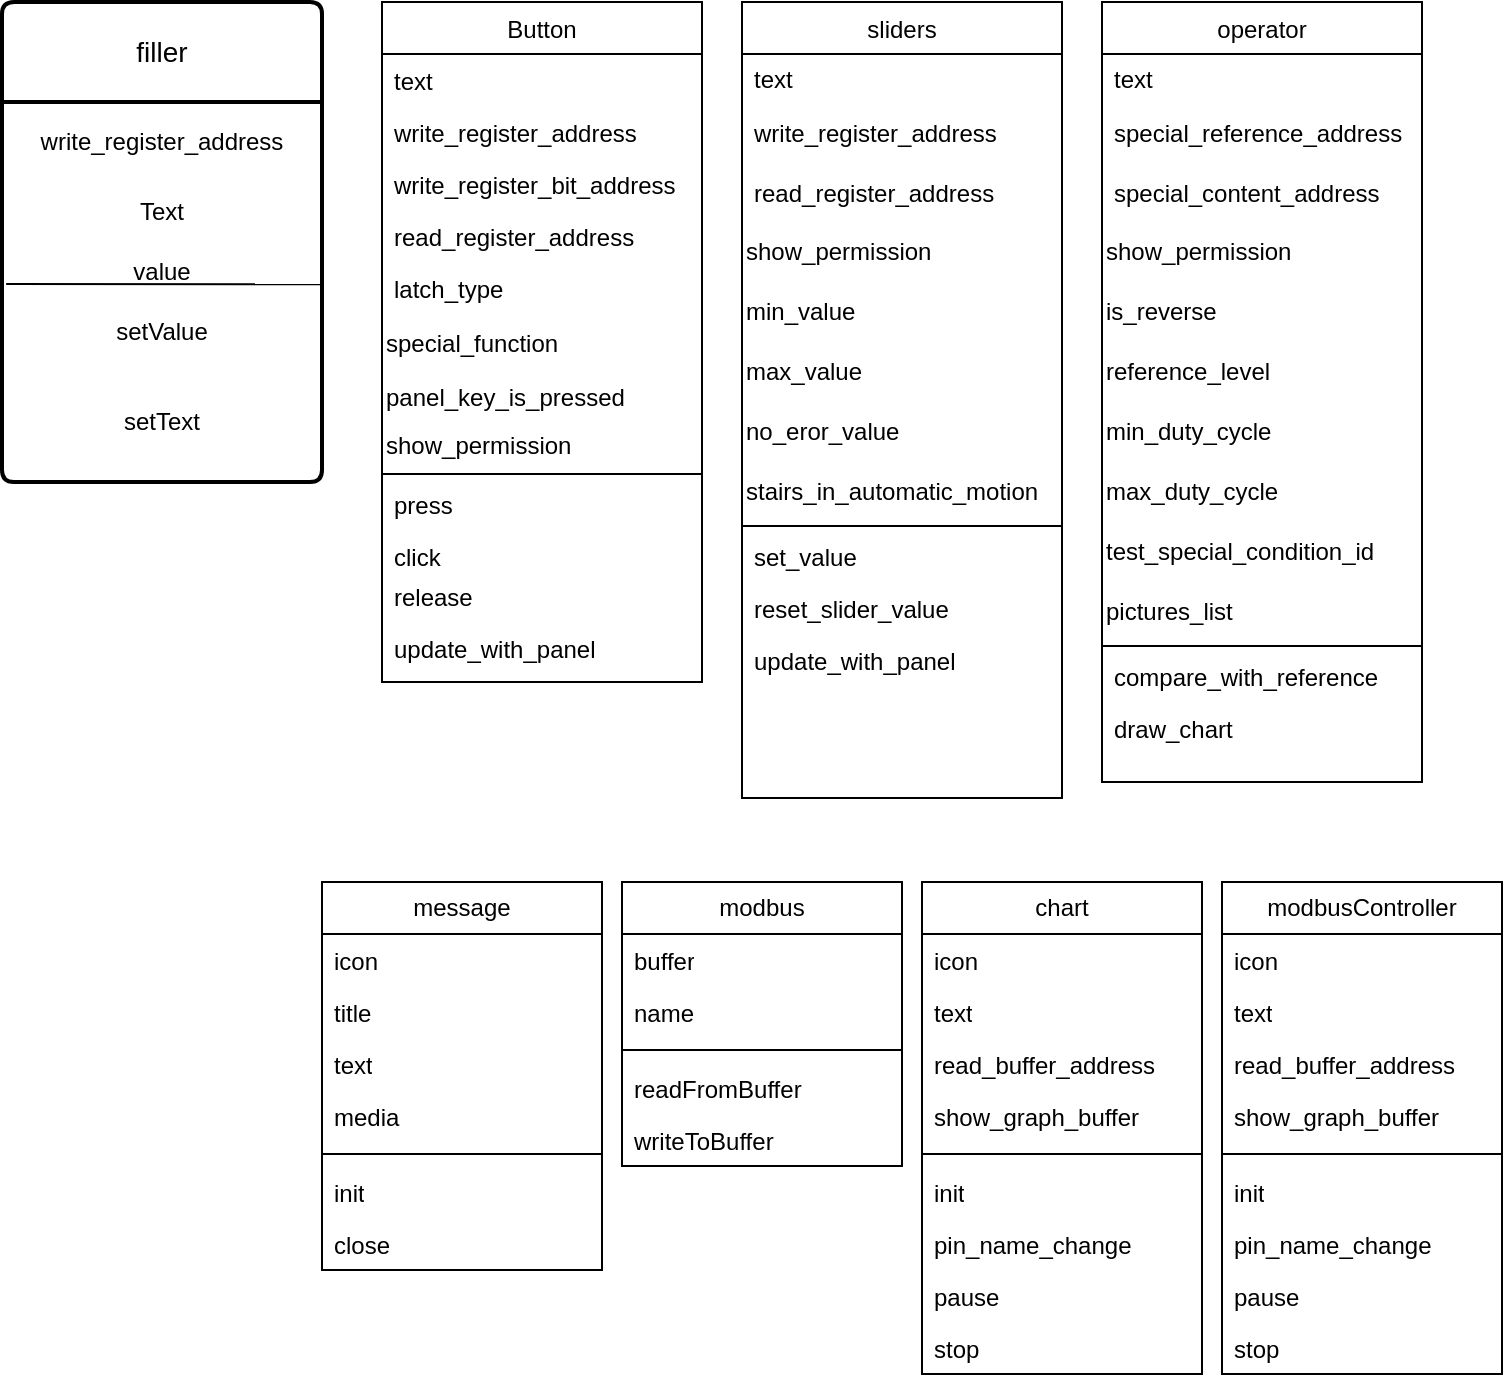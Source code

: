 <mxfile version="21.6.9" type="device">
  <diagram id="C5RBs43oDa-KdzZeNtuy" name="Page-1">
    <mxGraphModel dx="2261" dy="796" grid="1" gridSize="10" guides="1" tooltips="1" connect="1" arrows="1" fold="1" page="1" pageScale="1" pageWidth="827" pageHeight="1169" math="0" shadow="0">
      <root>
        <mxCell id="WIyWlLk6GJQsqaUBKTNV-0" />
        <mxCell id="WIyWlLk6GJQsqaUBKTNV-1" parent="WIyWlLk6GJQsqaUBKTNV-0" />
        <mxCell id="zkfFHV4jXpPFQw0GAbJ--17" value="Button" style="swimlane;fontStyle=0;align=center;verticalAlign=top;childLayout=stackLayout;horizontal=1;startSize=26;horizontalStack=0;resizeParent=1;resizeLast=0;collapsible=1;marginBottom=0;rounded=0;shadow=0;strokeWidth=1;" parent="WIyWlLk6GJQsqaUBKTNV-1" vertex="1">
          <mxGeometry x="-330" y="140" width="160" height="340" as="geometry">
            <mxRectangle x="550" y="140" width="160" height="26" as="alternateBounds" />
          </mxGeometry>
        </mxCell>
        <mxCell id="zkfFHV4jXpPFQw0GAbJ--18" value="text" style="text;align=left;verticalAlign=top;spacingLeft=4;spacingRight=4;overflow=hidden;rotatable=0;points=[[0,0.5],[1,0.5]];portConstraint=eastwest;" parent="zkfFHV4jXpPFQw0GAbJ--17" vertex="1">
          <mxGeometry y="26" width="160" height="26" as="geometry" />
        </mxCell>
        <mxCell id="zkfFHV4jXpPFQw0GAbJ--19" value="write_register_address" style="text;align=left;verticalAlign=top;spacingLeft=4;spacingRight=4;overflow=hidden;rotatable=0;points=[[0,0.5],[1,0.5]];portConstraint=eastwest;rounded=0;shadow=0;html=0;" parent="zkfFHV4jXpPFQw0GAbJ--17" vertex="1">
          <mxGeometry y="52" width="160" height="26" as="geometry" />
        </mxCell>
        <mxCell id="zkfFHV4jXpPFQw0GAbJ--20" value="write_register_bit_address" style="text;align=left;verticalAlign=top;spacingLeft=4;spacingRight=4;overflow=hidden;rotatable=0;points=[[0,0.5],[1,0.5]];portConstraint=eastwest;rounded=0;shadow=0;html=0;" parent="zkfFHV4jXpPFQw0GAbJ--17" vertex="1">
          <mxGeometry y="78" width="160" height="26" as="geometry" />
        </mxCell>
        <mxCell id="zkfFHV4jXpPFQw0GAbJ--21" value="read_register_address" style="text;align=left;verticalAlign=top;spacingLeft=4;spacingRight=4;overflow=hidden;rotatable=0;points=[[0,0.5],[1,0.5]];portConstraint=eastwest;rounded=0;shadow=0;html=0;" parent="zkfFHV4jXpPFQw0GAbJ--17" vertex="1">
          <mxGeometry y="104" width="160" height="26" as="geometry" />
        </mxCell>
        <mxCell id="zkfFHV4jXpPFQw0GAbJ--22" value="latch_type&#xa;" style="text;align=left;verticalAlign=top;spacingLeft=4;spacingRight=4;overflow=hidden;rotatable=0;points=[[0,0.5],[1,0.5]];portConstraint=eastwest;rounded=0;shadow=0;html=0;" parent="zkfFHV4jXpPFQw0GAbJ--17" vertex="1">
          <mxGeometry y="130" width="160" height="26" as="geometry" />
        </mxCell>
        <mxCell id="a3v-hka9407NI9ISx1qP-0" value="special_function" style="text;html=1;strokeColor=none;fillColor=none;align=left;verticalAlign=middle;whiteSpace=wrap;rounded=0;" parent="zkfFHV4jXpPFQw0GAbJ--17" vertex="1">
          <mxGeometry y="156" width="160" height="30" as="geometry" />
        </mxCell>
        <mxCell id="a3v-hka9407NI9ISx1qP-1" value="panel_key_is_pressed" style="text;html=1;strokeColor=none;fillColor=none;align=left;verticalAlign=middle;whiteSpace=wrap;rounded=0;" parent="zkfFHV4jXpPFQw0GAbJ--17" vertex="1">
          <mxGeometry y="186" width="160" height="24" as="geometry" />
        </mxCell>
        <mxCell id="a3v-hka9407NI9ISx1qP-20" value="show_permission" style="text;html=1;strokeColor=none;fillColor=none;align=left;verticalAlign=middle;whiteSpace=wrap;rounded=0;" parent="zkfFHV4jXpPFQw0GAbJ--17" vertex="1">
          <mxGeometry y="210" width="160" height="24" as="geometry" />
        </mxCell>
        <mxCell id="zkfFHV4jXpPFQw0GAbJ--23" value="" style="line;html=1;strokeWidth=1;align=left;verticalAlign=middle;spacingTop=-1;spacingLeft=3;spacingRight=3;rotatable=0;labelPosition=right;points=[];portConstraint=eastwest;" parent="zkfFHV4jXpPFQw0GAbJ--17" vertex="1">
          <mxGeometry y="234" width="160" height="4" as="geometry" />
        </mxCell>
        <mxCell id="zkfFHV4jXpPFQw0GAbJ--24" value="press" style="text;align=left;verticalAlign=top;spacingLeft=4;spacingRight=4;overflow=hidden;rotatable=0;points=[[0,0.5],[1,0.5]];portConstraint=eastwest;" parent="zkfFHV4jXpPFQw0GAbJ--17" vertex="1">
          <mxGeometry y="238" width="160" height="26" as="geometry" />
        </mxCell>
        <mxCell id="zkfFHV4jXpPFQw0GAbJ--25" value="click " style="text;align=left;verticalAlign=top;spacingLeft=4;spacingRight=4;overflow=hidden;rotatable=0;points=[[0,0.5],[1,0.5]];portConstraint=eastwest;" parent="zkfFHV4jXpPFQw0GAbJ--17" vertex="1">
          <mxGeometry y="264" width="160" height="20" as="geometry" />
        </mxCell>
        <mxCell id="a3v-hka9407NI9ISx1qP-2" value="release" style="text;align=left;verticalAlign=top;spacingLeft=4;spacingRight=4;overflow=hidden;rotatable=0;points=[[0,0.5],[1,0.5]];portConstraint=eastwest;" parent="zkfFHV4jXpPFQw0GAbJ--17" vertex="1">
          <mxGeometry y="284" width="160" height="26" as="geometry" />
        </mxCell>
        <mxCell id="a3v-hka9407NI9ISx1qP-27" value="update_with_panel" style="text;align=left;verticalAlign=top;spacingLeft=4;spacingRight=4;overflow=hidden;rotatable=0;points=[[0,0.5],[1,0.5]];portConstraint=eastwest;" parent="zkfFHV4jXpPFQw0GAbJ--17" vertex="1">
          <mxGeometry y="310" width="160" height="26" as="geometry" />
        </mxCell>
        <mxCell id="a3v-hka9407NI9ISx1qP-8" value="sliders" style="swimlane;fontStyle=0;align=center;verticalAlign=top;childLayout=stackLayout;horizontal=1;startSize=26;horizontalStack=0;resizeParent=1;resizeLast=0;collapsible=1;marginBottom=0;rounded=0;shadow=0;strokeWidth=1;" parent="WIyWlLk6GJQsqaUBKTNV-1" vertex="1">
          <mxGeometry x="-150" y="140" width="160" height="398" as="geometry">
            <mxRectangle x="550" y="140" width="160" height="26" as="alternateBounds" />
          </mxGeometry>
        </mxCell>
        <mxCell id="a3v-hka9407NI9ISx1qP-9" value="text" style="text;align=left;verticalAlign=middle;spacingLeft=4;spacingRight=4;overflow=hidden;rotatable=0;points=[[0,0.5],[1,0.5]];portConstraint=eastwest;" parent="a3v-hka9407NI9ISx1qP-8" vertex="1">
          <mxGeometry y="26" width="160" height="24" as="geometry" />
        </mxCell>
        <mxCell id="a3v-hka9407NI9ISx1qP-10" value="write_register_address" style="text;align=left;verticalAlign=middle;spacingLeft=4;spacingRight=4;overflow=hidden;rotatable=0;points=[[0,0.5],[1,0.5]];portConstraint=eastwest;rounded=0;shadow=0;html=0;" parent="a3v-hka9407NI9ISx1qP-8" vertex="1">
          <mxGeometry y="50" width="160" height="30" as="geometry" />
        </mxCell>
        <mxCell id="a3v-hka9407NI9ISx1qP-12" value="read_register_address" style="text;align=left;verticalAlign=middle;spacingLeft=4;spacingRight=4;overflow=hidden;rotatable=0;points=[[0,0.5],[1,0.5]];portConstraint=eastwest;rounded=0;shadow=0;html=0;" parent="a3v-hka9407NI9ISx1qP-8" vertex="1">
          <mxGeometry y="80" width="160" height="30" as="geometry" />
        </mxCell>
        <mxCell id="a3v-hka9407NI9ISx1qP-15" value="show_permission" style="text;html=1;strokeColor=none;fillColor=none;align=left;verticalAlign=middle;whiteSpace=wrap;rounded=0;" parent="a3v-hka9407NI9ISx1qP-8" vertex="1">
          <mxGeometry y="110" width="160" height="30" as="geometry" />
        </mxCell>
        <mxCell id="a3v-hka9407NI9ISx1qP-23" value="min_value" style="text;html=1;strokeColor=none;fillColor=none;align=left;verticalAlign=middle;whiteSpace=wrap;rounded=0;" parent="a3v-hka9407NI9ISx1qP-8" vertex="1">
          <mxGeometry y="140" width="160" height="30" as="geometry" />
        </mxCell>
        <mxCell id="a3v-hka9407NI9ISx1qP-24" value="max_value" style="text;html=1;strokeColor=none;fillColor=none;align=left;verticalAlign=middle;whiteSpace=wrap;rounded=0;" parent="a3v-hka9407NI9ISx1qP-8" vertex="1">
          <mxGeometry y="170" width="160" height="30" as="geometry" />
        </mxCell>
        <mxCell id="a3v-hka9407NI9ISx1qP-25" value="no_eror_value" style="text;html=1;strokeColor=none;fillColor=none;align=left;verticalAlign=middle;whiteSpace=wrap;rounded=0;" parent="a3v-hka9407NI9ISx1qP-8" vertex="1">
          <mxGeometry y="200" width="160" height="30" as="geometry" />
        </mxCell>
        <mxCell id="a3v-hka9407NI9ISx1qP-26" value="stairs_in_automatic_motion" style="text;html=1;strokeColor=none;fillColor=none;align=left;verticalAlign=middle;whiteSpace=wrap;rounded=0;" parent="a3v-hka9407NI9ISx1qP-8" vertex="1">
          <mxGeometry y="230" width="160" height="30" as="geometry" />
        </mxCell>
        <mxCell id="a3v-hka9407NI9ISx1qP-16" value="" style="line;html=1;strokeWidth=1;align=left;verticalAlign=middle;spacingTop=-1;spacingLeft=3;spacingRight=3;rotatable=0;labelPosition=right;points=[];portConstraint=eastwest;" parent="a3v-hka9407NI9ISx1qP-8" vertex="1">
          <mxGeometry y="260" width="160" height="4" as="geometry" />
        </mxCell>
        <mxCell id="a3v-hka9407NI9ISx1qP-28" value="set_value" style="text;align=left;verticalAlign=top;spacingLeft=4;spacingRight=4;overflow=hidden;rotatable=0;points=[[0,0.5],[1,0.5]];portConstraint=eastwest;" parent="a3v-hka9407NI9ISx1qP-8" vertex="1">
          <mxGeometry y="264" width="160" height="26" as="geometry" />
        </mxCell>
        <mxCell id="a3v-hka9407NI9ISx1qP-17" value="reset_slider_value" style="text;align=left;verticalAlign=top;spacingLeft=4;spacingRight=4;overflow=hidden;rotatable=0;points=[[0,0.5],[1,0.5]];portConstraint=eastwest;" parent="a3v-hka9407NI9ISx1qP-8" vertex="1">
          <mxGeometry y="290" width="160" height="26" as="geometry" />
        </mxCell>
        <mxCell id="a3v-hka9407NI9ISx1qP-29" value="update_with_panel" style="text;align=left;verticalAlign=top;spacingLeft=4;spacingRight=4;overflow=hidden;rotatable=0;points=[[0,0.5],[1,0.5]];portConstraint=eastwest;" parent="a3v-hka9407NI9ISx1qP-8" vertex="1">
          <mxGeometry y="316" width="160" height="26" as="geometry" />
        </mxCell>
        <mxCell id="a3v-hka9407NI9ISx1qP-30" value="operator" style="swimlane;fontStyle=0;align=center;verticalAlign=top;childLayout=stackLayout;horizontal=1;startSize=26;horizontalStack=0;resizeParent=1;resizeLast=0;collapsible=1;marginBottom=0;rounded=0;shadow=0;strokeWidth=1;" parent="WIyWlLk6GJQsqaUBKTNV-1" vertex="1">
          <mxGeometry x="30" y="140" width="160" height="390" as="geometry">
            <mxRectangle x="550" y="140" width="160" height="26" as="alternateBounds" />
          </mxGeometry>
        </mxCell>
        <mxCell id="a3v-hka9407NI9ISx1qP-31" value="text" style="text;align=left;verticalAlign=middle;spacingLeft=4;spacingRight=4;overflow=hidden;rotatable=0;points=[[0,0.5],[1,0.5]];portConstraint=eastwest;" parent="a3v-hka9407NI9ISx1qP-30" vertex="1">
          <mxGeometry y="26" width="160" height="24" as="geometry" />
        </mxCell>
        <mxCell id="a3v-hka9407NI9ISx1qP-32" value="special_reference_address" style="text;align=left;verticalAlign=middle;spacingLeft=4;spacingRight=4;overflow=hidden;rotatable=0;points=[[0,0.5],[1,0.5]];portConstraint=eastwest;rounded=0;shadow=0;html=0;" parent="a3v-hka9407NI9ISx1qP-30" vertex="1">
          <mxGeometry y="50" width="160" height="30" as="geometry" />
        </mxCell>
        <mxCell id="a3v-hka9407NI9ISx1qP-33" value="special_content_address" style="text;align=left;verticalAlign=middle;spacingLeft=4;spacingRight=4;overflow=hidden;rotatable=0;points=[[0,0.5],[1,0.5]];portConstraint=eastwest;rounded=0;shadow=0;html=0;" parent="a3v-hka9407NI9ISx1qP-30" vertex="1">
          <mxGeometry y="80" width="160" height="30" as="geometry" />
        </mxCell>
        <mxCell id="a3v-hka9407NI9ISx1qP-35" value="show_permission" style="text;html=1;strokeColor=none;fillColor=none;align=left;verticalAlign=middle;whiteSpace=wrap;rounded=0;" parent="a3v-hka9407NI9ISx1qP-30" vertex="1">
          <mxGeometry y="110" width="160" height="30" as="geometry" />
        </mxCell>
        <mxCell id="a3v-hka9407NI9ISx1qP-36" value="is_reverse" style="text;html=1;strokeColor=none;fillColor=none;align=left;verticalAlign=middle;whiteSpace=wrap;rounded=0;" parent="a3v-hka9407NI9ISx1qP-30" vertex="1">
          <mxGeometry y="140" width="160" height="30" as="geometry" />
        </mxCell>
        <mxCell id="a3v-hka9407NI9ISx1qP-37" value="reference_level" style="text;html=1;strokeColor=none;fillColor=none;align=left;verticalAlign=middle;whiteSpace=wrap;rounded=0;" parent="a3v-hka9407NI9ISx1qP-30" vertex="1">
          <mxGeometry y="170" width="160" height="30" as="geometry" />
        </mxCell>
        <mxCell id="a3v-hka9407NI9ISx1qP-38" value="min_duty_cycle" style="text;html=1;strokeColor=none;fillColor=none;align=left;verticalAlign=middle;whiteSpace=wrap;rounded=0;" parent="a3v-hka9407NI9ISx1qP-30" vertex="1">
          <mxGeometry y="200" width="160" height="30" as="geometry" />
        </mxCell>
        <mxCell id="a3v-hka9407NI9ISx1qP-39" value="max_duty_cycle" style="text;html=1;strokeColor=none;fillColor=none;align=left;verticalAlign=middle;whiteSpace=wrap;rounded=0;" parent="a3v-hka9407NI9ISx1qP-30" vertex="1">
          <mxGeometry y="230" width="160" height="30" as="geometry" />
        </mxCell>
        <mxCell id="a3v-hka9407NI9ISx1qP-34" value="test_special_condition_id" style="text;html=1;strokeColor=none;fillColor=none;align=left;verticalAlign=middle;whiteSpace=wrap;rounded=0;" parent="a3v-hka9407NI9ISx1qP-30" vertex="1">
          <mxGeometry y="260" width="160" height="30" as="geometry" />
        </mxCell>
        <mxCell id="a3v-hka9407NI9ISx1qP-44" value="pictures_list" style="text;html=1;strokeColor=none;fillColor=none;align=left;verticalAlign=middle;whiteSpace=wrap;rounded=0;" parent="a3v-hka9407NI9ISx1qP-30" vertex="1">
          <mxGeometry y="290" width="160" height="30" as="geometry" />
        </mxCell>
        <mxCell id="a3v-hka9407NI9ISx1qP-40" value="" style="line;html=1;strokeWidth=1;align=left;verticalAlign=middle;spacingTop=-1;spacingLeft=3;spacingRight=3;rotatable=0;labelPosition=right;points=[];portConstraint=eastwest;" parent="a3v-hka9407NI9ISx1qP-30" vertex="1">
          <mxGeometry y="320" width="160" height="4" as="geometry" />
        </mxCell>
        <mxCell id="a3v-hka9407NI9ISx1qP-41" value="compare_with_reference" style="text;align=left;verticalAlign=top;spacingLeft=4;spacingRight=4;overflow=hidden;rotatable=0;points=[[0,0.5],[1,0.5]];portConstraint=eastwest;" parent="a3v-hka9407NI9ISx1qP-30" vertex="1">
          <mxGeometry y="324" width="160" height="26" as="geometry" />
        </mxCell>
        <mxCell id="a3v-hka9407NI9ISx1qP-42" value="draw_chart" style="text;align=left;verticalAlign=top;spacingLeft=4;spacingRight=4;overflow=hidden;rotatable=0;points=[[0,0.5],[1,0.5]];portConstraint=eastwest;" parent="a3v-hka9407NI9ISx1qP-30" vertex="1">
          <mxGeometry y="350" width="160" height="26" as="geometry" />
        </mxCell>
        <mxCell id="a3v-hka9407NI9ISx1qP-46" value="modbus" style="swimlane;fontStyle=0;childLayout=stackLayout;horizontal=1;startSize=26;fillColor=none;horizontalStack=0;resizeParent=1;resizeParentMax=0;resizeLast=0;collapsible=1;marginBottom=0;whiteSpace=wrap;html=1;" parent="WIyWlLk6GJQsqaUBKTNV-1" vertex="1">
          <mxGeometry x="-210" y="580" width="140" height="142" as="geometry" />
        </mxCell>
        <mxCell id="a3v-hka9407NI9ISx1qP-47" value="buffer" style="text;strokeColor=none;fillColor=none;align=left;verticalAlign=top;spacingLeft=4;spacingRight=4;overflow=hidden;rotatable=0;points=[[0,0.5],[1,0.5]];portConstraint=eastwest;whiteSpace=wrap;html=1;" parent="a3v-hka9407NI9ISx1qP-46" vertex="1">
          <mxGeometry y="26" width="140" height="26" as="geometry" />
        </mxCell>
        <mxCell id="a3v-hka9407NI9ISx1qP-48" value="name" style="text;strokeColor=none;fillColor=none;align=left;verticalAlign=top;spacingLeft=4;spacingRight=4;overflow=hidden;rotatable=0;points=[[0,0.5],[1,0.5]];portConstraint=eastwest;whiteSpace=wrap;html=1;" parent="a3v-hka9407NI9ISx1qP-46" vertex="1">
          <mxGeometry y="52" width="140" height="26" as="geometry" />
        </mxCell>
        <mxCell id="a3v-hka9407NI9ISx1qP-50" value="" style="line;strokeWidth=1;fillColor=none;align=left;verticalAlign=middle;spacingTop=-1;spacingLeft=3;spacingRight=3;rotatable=0;labelPosition=right;points=[];portConstraint=eastwest;strokeColor=inherit;" parent="a3v-hka9407NI9ISx1qP-46" vertex="1">
          <mxGeometry y="78" width="140" height="12" as="geometry" />
        </mxCell>
        <mxCell id="a3v-hka9407NI9ISx1qP-54" value="readFromBuffer" style="text;strokeColor=none;fillColor=none;align=left;verticalAlign=top;spacingLeft=4;spacingRight=4;overflow=hidden;rotatable=0;points=[[0,0.5],[1,0.5]];portConstraint=eastwest;whiteSpace=wrap;html=1;" parent="a3v-hka9407NI9ISx1qP-46" vertex="1">
          <mxGeometry y="90" width="140" height="26" as="geometry" />
        </mxCell>
        <mxCell id="a3v-hka9407NI9ISx1qP-52" value="writeToBuffer" style="text;strokeColor=none;fillColor=none;align=left;verticalAlign=top;spacingLeft=4;spacingRight=4;overflow=hidden;rotatable=0;points=[[0,0.5],[1,0.5]];portConstraint=eastwest;whiteSpace=wrap;html=1;" parent="a3v-hka9407NI9ISx1qP-46" vertex="1">
          <mxGeometry y="116" width="140" height="26" as="geometry" />
        </mxCell>
        <mxCell id="a3v-hka9407NI9ISx1qP-55" value="chart" style="swimlane;fontStyle=0;childLayout=stackLayout;horizontal=1;startSize=26;fillColor=none;horizontalStack=0;resizeParent=1;resizeParentMax=0;resizeLast=0;collapsible=1;marginBottom=0;whiteSpace=wrap;html=1;" parent="WIyWlLk6GJQsqaUBKTNV-1" vertex="1">
          <mxGeometry x="-60" y="580" width="140" height="246" as="geometry" />
        </mxCell>
        <mxCell id="a3v-hka9407NI9ISx1qP-56" value="icon" style="text;strokeColor=none;fillColor=none;align=left;verticalAlign=top;spacingLeft=4;spacingRight=4;overflow=hidden;rotatable=0;points=[[0,0.5],[1,0.5]];portConstraint=eastwest;whiteSpace=wrap;html=1;" parent="a3v-hka9407NI9ISx1qP-55" vertex="1">
          <mxGeometry y="26" width="140" height="26" as="geometry" />
        </mxCell>
        <mxCell id="a3v-hka9407NI9ISx1qP-57" value="text" style="text;strokeColor=none;fillColor=none;align=left;verticalAlign=top;spacingLeft=4;spacingRight=4;overflow=hidden;rotatable=0;points=[[0,0.5],[1,0.5]];portConstraint=eastwest;whiteSpace=wrap;html=1;" parent="a3v-hka9407NI9ISx1qP-55" vertex="1">
          <mxGeometry y="52" width="140" height="26" as="geometry" />
        </mxCell>
        <mxCell id="a3v-hka9407NI9ISx1qP-61" value="read_buffer_address" style="text;strokeColor=none;fillColor=none;align=left;verticalAlign=top;spacingLeft=4;spacingRight=4;overflow=hidden;rotatable=0;points=[[0,0.5],[1,0.5]];portConstraint=eastwest;whiteSpace=wrap;html=1;" parent="a3v-hka9407NI9ISx1qP-55" vertex="1">
          <mxGeometry y="78" width="140" height="26" as="geometry" />
        </mxCell>
        <mxCell id="a3v-hka9407NI9ISx1qP-62" value="show_graph_buffer" style="text;strokeColor=none;fillColor=none;align=left;verticalAlign=top;spacingLeft=4;spacingRight=4;overflow=hidden;rotatable=0;points=[[0,0.5],[1,0.5]];portConstraint=eastwest;whiteSpace=wrap;html=1;" parent="a3v-hka9407NI9ISx1qP-55" vertex="1">
          <mxGeometry y="104" width="140" height="26" as="geometry" />
        </mxCell>
        <mxCell id="a3v-hka9407NI9ISx1qP-58" value="" style="line;strokeWidth=1;fillColor=none;align=left;verticalAlign=middle;spacingTop=-1;spacingLeft=3;spacingRight=3;rotatable=0;labelPosition=right;points=[];portConstraint=eastwest;strokeColor=inherit;" parent="a3v-hka9407NI9ISx1qP-55" vertex="1">
          <mxGeometry y="130" width="140" height="12" as="geometry" />
        </mxCell>
        <mxCell id="a3v-hka9407NI9ISx1qP-59" value="init" style="text;strokeColor=none;fillColor=none;align=left;verticalAlign=top;spacingLeft=4;spacingRight=4;overflow=hidden;rotatable=0;points=[[0,0.5],[1,0.5]];portConstraint=eastwest;whiteSpace=wrap;html=1;" parent="a3v-hka9407NI9ISx1qP-55" vertex="1">
          <mxGeometry y="142" width="140" height="26" as="geometry" />
        </mxCell>
        <mxCell id="a3v-hka9407NI9ISx1qP-60" value="pin_name_change" style="text;strokeColor=none;fillColor=none;align=left;verticalAlign=top;spacingLeft=4;spacingRight=4;overflow=hidden;rotatable=0;points=[[0,0.5],[1,0.5]];portConstraint=eastwest;whiteSpace=wrap;html=1;" parent="a3v-hka9407NI9ISx1qP-55" vertex="1">
          <mxGeometry y="168" width="140" height="26" as="geometry" />
        </mxCell>
        <mxCell id="a3v-hka9407NI9ISx1qP-63" value="pause" style="text;strokeColor=none;fillColor=none;align=left;verticalAlign=top;spacingLeft=4;spacingRight=4;overflow=hidden;rotatable=0;points=[[0,0.5],[1,0.5]];portConstraint=eastwest;whiteSpace=wrap;html=1;" parent="a3v-hka9407NI9ISx1qP-55" vertex="1">
          <mxGeometry y="194" width="140" height="26" as="geometry" />
        </mxCell>
        <mxCell id="a3v-hka9407NI9ISx1qP-64" value="stop" style="text;strokeColor=none;fillColor=none;align=left;verticalAlign=top;spacingLeft=4;spacingRight=4;overflow=hidden;rotatable=0;points=[[0,0.5],[1,0.5]];portConstraint=eastwest;whiteSpace=wrap;html=1;" parent="a3v-hka9407NI9ISx1qP-55" vertex="1">
          <mxGeometry y="220" width="140" height="26" as="geometry" />
        </mxCell>
        <mxCell id="a3v-hka9407NI9ISx1qP-65" value="message" style="swimlane;fontStyle=0;childLayout=stackLayout;horizontal=1;startSize=26;fillColor=none;horizontalStack=0;resizeParent=1;resizeParentMax=0;resizeLast=0;collapsible=1;marginBottom=0;whiteSpace=wrap;html=1;" parent="WIyWlLk6GJQsqaUBKTNV-1" vertex="1">
          <mxGeometry x="-360" y="580" width="140" height="194" as="geometry" />
        </mxCell>
        <mxCell id="a3v-hka9407NI9ISx1qP-66" value="icon" style="text;strokeColor=none;fillColor=none;align=left;verticalAlign=top;spacingLeft=4;spacingRight=4;overflow=hidden;rotatable=0;points=[[0,0.5],[1,0.5]];portConstraint=eastwest;whiteSpace=wrap;html=1;" parent="a3v-hka9407NI9ISx1qP-65" vertex="1">
          <mxGeometry y="26" width="140" height="26" as="geometry" />
        </mxCell>
        <mxCell id="a3v-hka9407NI9ISx1qP-67" value="title" style="text;strokeColor=none;fillColor=none;align=left;verticalAlign=top;spacingLeft=4;spacingRight=4;overflow=hidden;rotatable=0;points=[[0,0.5],[1,0.5]];portConstraint=eastwest;whiteSpace=wrap;html=1;" parent="a3v-hka9407NI9ISx1qP-65" vertex="1">
          <mxGeometry y="52" width="140" height="26" as="geometry" />
        </mxCell>
        <mxCell id="a3v-hka9407NI9ISx1qP-72" value="text" style="text;strokeColor=none;fillColor=none;align=left;verticalAlign=top;spacingLeft=4;spacingRight=4;overflow=hidden;rotatable=0;points=[[0,0.5],[1,0.5]];portConstraint=eastwest;whiteSpace=wrap;html=1;" parent="a3v-hka9407NI9ISx1qP-65" vertex="1">
          <mxGeometry y="78" width="140" height="26" as="geometry" />
        </mxCell>
        <mxCell id="a3v-hka9407NI9ISx1qP-73" value="media" style="text;strokeColor=none;fillColor=none;align=left;verticalAlign=top;spacingLeft=4;spacingRight=4;overflow=hidden;rotatable=0;points=[[0,0.5],[1,0.5]];portConstraint=eastwest;whiteSpace=wrap;html=1;" parent="a3v-hka9407NI9ISx1qP-65" vertex="1">
          <mxGeometry y="104" width="140" height="26" as="geometry" />
        </mxCell>
        <mxCell id="a3v-hka9407NI9ISx1qP-68" value="" style="line;strokeWidth=1;fillColor=none;align=left;verticalAlign=middle;spacingTop=-1;spacingLeft=3;spacingRight=3;rotatable=0;labelPosition=right;points=[];portConstraint=eastwest;strokeColor=inherit;" parent="a3v-hka9407NI9ISx1qP-65" vertex="1">
          <mxGeometry y="130" width="140" height="12" as="geometry" />
        </mxCell>
        <mxCell id="a3v-hka9407NI9ISx1qP-70" value="init" style="text;strokeColor=none;fillColor=none;align=left;verticalAlign=top;spacingLeft=4;spacingRight=4;overflow=hidden;rotatable=0;points=[[0,0.5],[1,0.5]];portConstraint=eastwest;whiteSpace=wrap;html=1;" parent="a3v-hka9407NI9ISx1qP-65" vertex="1">
          <mxGeometry y="142" width="140" height="26" as="geometry" />
        </mxCell>
        <mxCell id="a3v-hka9407NI9ISx1qP-69" value="close" style="text;strokeColor=none;fillColor=none;align=left;verticalAlign=top;spacingLeft=4;spacingRight=4;overflow=hidden;rotatable=0;points=[[0,0.5],[1,0.5]];portConstraint=eastwest;whiteSpace=wrap;html=1;" parent="a3v-hka9407NI9ISx1qP-65" vertex="1">
          <mxGeometry y="168" width="140" height="26" as="geometry" />
        </mxCell>
        <mxCell id="a3v-hka9407NI9ISx1qP-74" value="modbusController" style="swimlane;fontStyle=0;childLayout=stackLayout;horizontal=1;startSize=26;fillColor=none;horizontalStack=0;resizeParent=1;resizeParentMax=0;resizeLast=0;collapsible=1;marginBottom=0;whiteSpace=wrap;html=1;" parent="WIyWlLk6GJQsqaUBKTNV-1" vertex="1">
          <mxGeometry x="90" y="580" width="140" height="246" as="geometry" />
        </mxCell>
        <mxCell id="a3v-hka9407NI9ISx1qP-75" value="icon" style="text;strokeColor=none;fillColor=none;align=left;verticalAlign=top;spacingLeft=4;spacingRight=4;overflow=hidden;rotatable=0;points=[[0,0.5],[1,0.5]];portConstraint=eastwest;whiteSpace=wrap;html=1;" parent="a3v-hka9407NI9ISx1qP-74" vertex="1">
          <mxGeometry y="26" width="140" height="26" as="geometry" />
        </mxCell>
        <mxCell id="a3v-hka9407NI9ISx1qP-76" value="text" style="text;strokeColor=none;fillColor=none;align=left;verticalAlign=top;spacingLeft=4;spacingRight=4;overflow=hidden;rotatable=0;points=[[0,0.5],[1,0.5]];portConstraint=eastwest;whiteSpace=wrap;html=1;" parent="a3v-hka9407NI9ISx1qP-74" vertex="1">
          <mxGeometry y="52" width="140" height="26" as="geometry" />
        </mxCell>
        <mxCell id="a3v-hka9407NI9ISx1qP-77" value="read_buffer_address" style="text;strokeColor=none;fillColor=none;align=left;verticalAlign=top;spacingLeft=4;spacingRight=4;overflow=hidden;rotatable=0;points=[[0,0.5],[1,0.5]];portConstraint=eastwest;whiteSpace=wrap;html=1;" parent="a3v-hka9407NI9ISx1qP-74" vertex="1">
          <mxGeometry y="78" width="140" height="26" as="geometry" />
        </mxCell>
        <mxCell id="a3v-hka9407NI9ISx1qP-78" value="show_graph_buffer" style="text;strokeColor=none;fillColor=none;align=left;verticalAlign=top;spacingLeft=4;spacingRight=4;overflow=hidden;rotatable=0;points=[[0,0.5],[1,0.5]];portConstraint=eastwest;whiteSpace=wrap;html=1;" parent="a3v-hka9407NI9ISx1qP-74" vertex="1">
          <mxGeometry y="104" width="140" height="26" as="geometry" />
        </mxCell>
        <mxCell id="a3v-hka9407NI9ISx1qP-79" value="" style="line;strokeWidth=1;fillColor=none;align=left;verticalAlign=middle;spacingTop=-1;spacingLeft=3;spacingRight=3;rotatable=0;labelPosition=right;points=[];portConstraint=eastwest;strokeColor=inherit;" parent="a3v-hka9407NI9ISx1qP-74" vertex="1">
          <mxGeometry y="130" width="140" height="12" as="geometry" />
        </mxCell>
        <mxCell id="a3v-hka9407NI9ISx1qP-80" value="init" style="text;strokeColor=none;fillColor=none;align=left;verticalAlign=top;spacingLeft=4;spacingRight=4;overflow=hidden;rotatable=0;points=[[0,0.5],[1,0.5]];portConstraint=eastwest;whiteSpace=wrap;html=1;" parent="a3v-hka9407NI9ISx1qP-74" vertex="1">
          <mxGeometry y="142" width="140" height="26" as="geometry" />
        </mxCell>
        <mxCell id="a3v-hka9407NI9ISx1qP-81" value="pin_name_change" style="text;strokeColor=none;fillColor=none;align=left;verticalAlign=top;spacingLeft=4;spacingRight=4;overflow=hidden;rotatable=0;points=[[0,0.5],[1,0.5]];portConstraint=eastwest;whiteSpace=wrap;html=1;" parent="a3v-hka9407NI9ISx1qP-74" vertex="1">
          <mxGeometry y="168" width="140" height="26" as="geometry" />
        </mxCell>
        <mxCell id="a3v-hka9407NI9ISx1qP-82" value="pause" style="text;strokeColor=none;fillColor=none;align=left;verticalAlign=top;spacingLeft=4;spacingRight=4;overflow=hidden;rotatable=0;points=[[0,0.5],[1,0.5]];portConstraint=eastwest;whiteSpace=wrap;html=1;" parent="a3v-hka9407NI9ISx1qP-74" vertex="1">
          <mxGeometry y="194" width="140" height="26" as="geometry" />
        </mxCell>
        <mxCell id="a3v-hka9407NI9ISx1qP-83" value="stop" style="text;strokeColor=none;fillColor=none;align=left;verticalAlign=top;spacingLeft=4;spacingRight=4;overflow=hidden;rotatable=0;points=[[0,0.5],[1,0.5]];portConstraint=eastwest;whiteSpace=wrap;html=1;" parent="a3v-hka9407NI9ISx1qP-74" vertex="1">
          <mxGeometry y="220" width="140" height="26" as="geometry" />
        </mxCell>
        <mxCell id="LJjOVvICFDshFBMnQA2m-0" value="filler" style="swimlane;childLayout=stackLayout;horizontal=1;startSize=50;horizontalStack=0;rounded=1;fontSize=14;fontStyle=0;strokeWidth=2;resizeParent=0;resizeLast=1;shadow=0;dashed=0;align=center;arcSize=4;whiteSpace=wrap;html=1;" vertex="1" parent="WIyWlLk6GJQsqaUBKTNV-1">
          <mxGeometry x="-520" y="140" width="160" height="240" as="geometry" />
        </mxCell>
        <mxCell id="LJjOVvICFDshFBMnQA2m-2" value="write_register_address" style="text;html=1;strokeColor=none;fillColor=none;align=center;verticalAlign=middle;whiteSpace=wrap;rounded=0;" vertex="1" parent="LJjOVvICFDshFBMnQA2m-0">
          <mxGeometry y="50" width="160" height="40" as="geometry" />
        </mxCell>
        <mxCell id="LJjOVvICFDshFBMnQA2m-3" value="Text" style="text;html=1;strokeColor=none;fillColor=none;align=center;verticalAlign=middle;whiteSpace=wrap;rounded=0;" vertex="1" parent="LJjOVvICFDshFBMnQA2m-0">
          <mxGeometry y="90" width="160" height="30" as="geometry" />
        </mxCell>
        <mxCell id="LJjOVvICFDshFBMnQA2m-5" value="" style="endArrow=none;html=1;rounded=0;exitX=0.013;exitY=0.7;exitDx=0;exitDy=0;exitPerimeter=0;entryX=1.006;entryY=0.705;entryDx=0;entryDy=0;entryPerimeter=0;" edge="1" parent="LJjOVvICFDshFBMnQA2m-0" source="LJjOVvICFDshFBMnQA2m-4" target="LJjOVvICFDshFBMnQA2m-4">
          <mxGeometry width="50" height="50" relative="1" as="geometry">
            <mxPoint x="460" y="190" as="sourcePoint" />
            <mxPoint x="510" y="140" as="targetPoint" />
          </mxGeometry>
        </mxCell>
        <mxCell id="LJjOVvICFDshFBMnQA2m-4" value="value" style="text;html=1;strokeColor=none;fillColor=none;align=center;verticalAlign=middle;whiteSpace=wrap;rounded=0;" vertex="1" parent="LJjOVvICFDshFBMnQA2m-0">
          <mxGeometry y="120" width="160" height="30" as="geometry" />
        </mxCell>
        <mxCell id="LJjOVvICFDshFBMnQA2m-8" value="setValue" style="text;html=1;strokeColor=none;fillColor=none;align=center;verticalAlign=middle;whiteSpace=wrap;rounded=0;" vertex="1" parent="LJjOVvICFDshFBMnQA2m-0">
          <mxGeometry y="150" width="160" height="30" as="geometry" />
        </mxCell>
        <mxCell id="LJjOVvICFDshFBMnQA2m-7" value="setText" style="text;html=1;strokeColor=none;fillColor=none;align=center;verticalAlign=middle;whiteSpace=wrap;rounded=0;" vertex="1" parent="LJjOVvICFDshFBMnQA2m-0">
          <mxGeometry y="180" width="160" height="60" as="geometry" />
        </mxCell>
      </root>
    </mxGraphModel>
  </diagram>
</mxfile>
